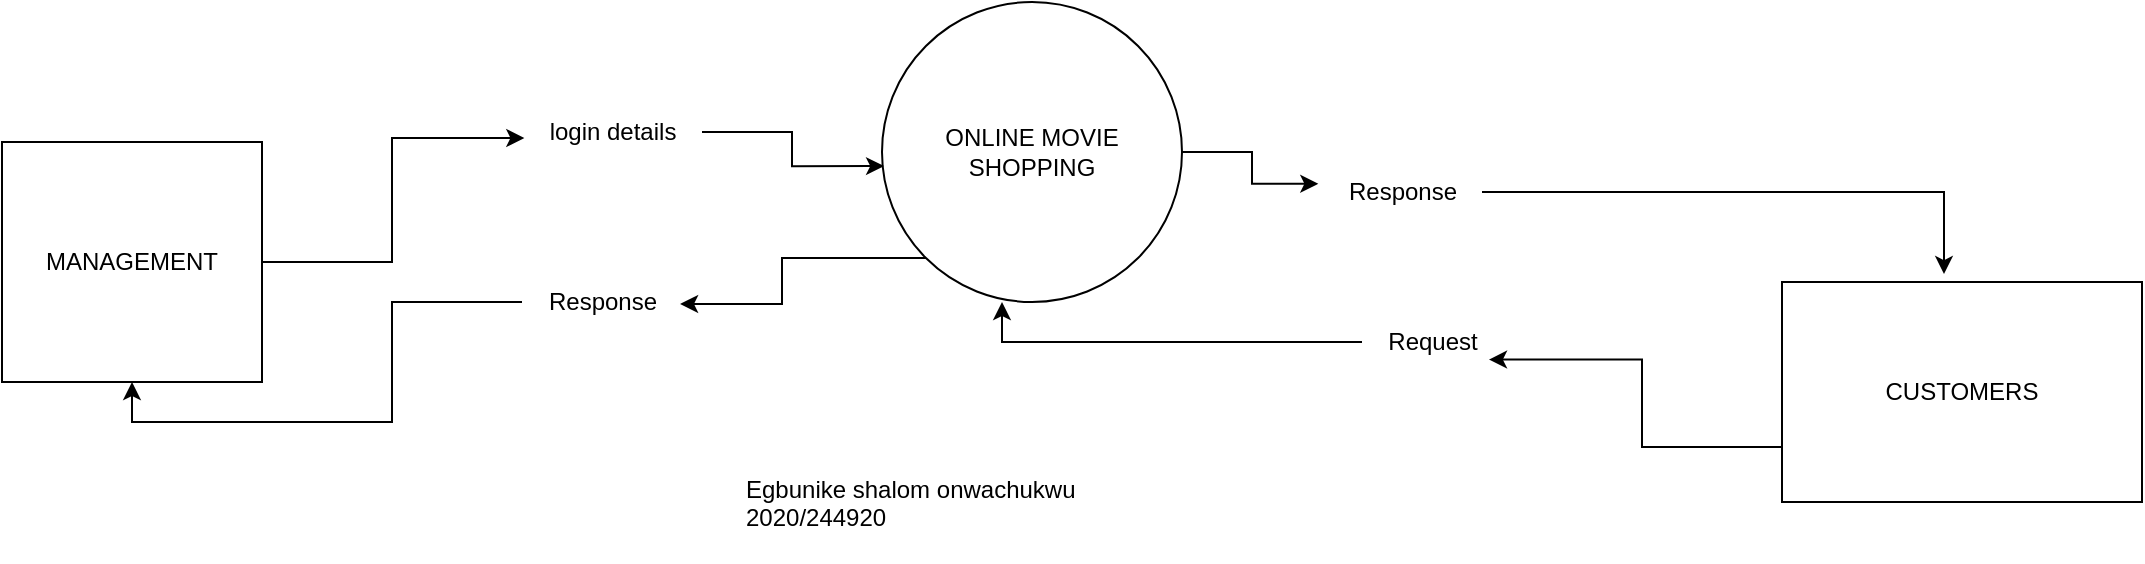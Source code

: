 <mxfile version="22.0.4" type="github">
  <diagram name="Page-1" id="oEGiXwH-ZTEXSlct65jR">
    <mxGraphModel dx="880" dy="462" grid="1" gridSize="10" guides="1" tooltips="1" connect="1" arrows="1" fold="1" page="1" pageScale="1" pageWidth="850" pageHeight="1100" math="0" shadow="0">
      <root>
        <mxCell id="0" />
        <mxCell id="1" parent="0" />
        <mxCell id="TSAgKFLIx7RcloJ4O9gl-1" value="ONLINE MOVIE SHOPPING" style="shape=ellipse;html=1;dashed=0;whiteSpace=wrap;perimeter=ellipsePerimeter;" parent="1" vertex="1">
          <mxGeometry x="490" y="120" width="150" height="150" as="geometry" />
        </mxCell>
        <mxCell id="TSAgKFLIx7RcloJ4O9gl-2" value="MANAGEMENT" style="html=1;dashed=0;whiteSpace=wrap;" parent="1" vertex="1">
          <mxGeometry x="50" y="190" width="130" height="120" as="geometry" />
        </mxCell>
        <mxCell id="TSAgKFLIx7RcloJ4O9gl-3" value="CUSTOMERS" style="html=1;dashed=0;whiteSpace=wrap;" parent="1" vertex="1">
          <mxGeometry x="940" y="260" width="180" height="110" as="geometry" />
        </mxCell>
        <mxCell id="TSAgKFLIx7RcloJ4O9gl-10" value="" style="edgeStyle=orthogonalEdgeStyle;rounded=0;orthogonalLoop=1;jettySize=auto;html=1;exitX=1;exitY=0.5;exitDx=0;exitDy=0;entryX=-0.023;entryY=0.363;entryDx=0;entryDy=0;entryPerimeter=0;" parent="1" source="TSAgKFLIx7RcloJ4O9gl-1" target="TSAgKFLIx7RcloJ4O9gl-9" edge="1">
          <mxGeometry relative="1" as="geometry">
            <mxPoint x="640" y="225" as="sourcePoint" />
            <mxPoint x="847" y="229" as="targetPoint" />
          </mxGeometry>
        </mxCell>
        <mxCell id="TSAgKFLIx7RcloJ4O9gl-9" value="Response" style="text;html=1;align=center;verticalAlign=middle;resizable=0;points=[];autosize=1;strokeColor=none;fillColor=none;" parent="1" vertex="1">
          <mxGeometry x="710" y="200" width="80" height="30" as="geometry" />
        </mxCell>
        <mxCell id="TSAgKFLIx7RcloJ4O9gl-12" value="" style="edgeStyle=orthogonalEdgeStyle;rounded=0;orthogonalLoop=1;jettySize=auto;html=1;exitX=0;exitY=0.75;exitDx=0;exitDy=0;entryX=0.907;entryY=0.793;entryDx=0;entryDy=0;entryPerimeter=0;" parent="1" source="TSAgKFLIx7RcloJ4O9gl-3" target="TSAgKFLIx7RcloJ4O9gl-11" edge="1">
          <mxGeometry relative="1" as="geometry">
            <mxPoint x="850" y="260" as="sourcePoint" />
            <mxPoint x="626" y="269" as="targetPoint" />
          </mxGeometry>
        </mxCell>
        <mxCell id="TSAgKFLIx7RcloJ4O9gl-11" value="Request" style="text;html=1;align=center;verticalAlign=middle;resizable=0;points=[];autosize=1;strokeColor=none;fillColor=none;" parent="1" vertex="1">
          <mxGeometry x="730" y="275" width="70" height="30" as="geometry" />
        </mxCell>
        <mxCell id="TSAgKFLIx7RcloJ4O9gl-16" value="" style="edgeStyle=orthogonalEdgeStyle;rounded=0;orthogonalLoop=1;jettySize=auto;html=1;exitX=1;exitY=0.5;exitDx=0;exitDy=0;entryX=0.013;entryY=0.6;entryDx=0;entryDy=0;entryPerimeter=0;" parent="1" source="TSAgKFLIx7RcloJ4O9gl-2" target="TSAgKFLIx7RcloJ4O9gl-13" edge="1">
          <mxGeometry relative="1" as="geometry">
            <mxPoint x="260" y="270" as="sourcePoint" />
            <mxPoint x="492" y="240" as="targetPoint" />
            <Array as="points" />
          </mxGeometry>
        </mxCell>
        <mxCell id="TSAgKFLIx7RcloJ4O9gl-13" value="login details" style="text;html=1;align=center;verticalAlign=middle;resizable=0;points=[];autosize=1;strokeColor=none;fillColor=none;" parent="1" vertex="1">
          <mxGeometry x="310" y="170" width="90" height="30" as="geometry" />
        </mxCell>
        <mxCell id="TSAgKFLIx7RcloJ4O9gl-17" style="edgeStyle=orthogonalEdgeStyle;rounded=0;orthogonalLoop=1;jettySize=auto;html=1;entryX=0.007;entryY=0.547;entryDx=0;entryDy=0;entryPerimeter=0;" parent="1" source="TSAgKFLIx7RcloJ4O9gl-13" target="TSAgKFLIx7RcloJ4O9gl-1" edge="1">
          <mxGeometry relative="1" as="geometry" />
        </mxCell>
        <mxCell id="xUor7C1I0Waf0apOWGZA-2" style="edgeStyle=orthogonalEdgeStyle;rounded=0;orthogonalLoop=1;jettySize=auto;html=1;entryX=0.5;entryY=1;entryDx=0;entryDy=0;" edge="1" parent="1" source="TSAgKFLIx7RcloJ4O9gl-18" target="TSAgKFLIx7RcloJ4O9gl-2">
          <mxGeometry relative="1" as="geometry" />
        </mxCell>
        <mxCell id="TSAgKFLIx7RcloJ4O9gl-18" value="Response" style="text;html=1;align=center;verticalAlign=middle;resizable=0;points=[];autosize=1;strokeColor=none;fillColor=none;" parent="1" vertex="1">
          <mxGeometry x="310" y="255" width="80" height="30" as="geometry" />
        </mxCell>
        <mxCell id="xUor7C1I0Waf0apOWGZA-5" value="Egbunike shalom onwachukwu&#xa;2020/244920" style="text;whiteSpace=wrap;" vertex="1" parent="1">
          <mxGeometry x="420" y="350" width="180" height="50" as="geometry" />
        </mxCell>
        <mxCell id="xUor7C1I0Waf0apOWGZA-6" style="edgeStyle=orthogonalEdgeStyle;rounded=0;orthogonalLoop=1;jettySize=auto;html=1;entryX=0.4;entryY=1;entryDx=0;entryDy=0;entryPerimeter=0;" edge="1" parent="1" source="TSAgKFLIx7RcloJ4O9gl-11" target="TSAgKFLIx7RcloJ4O9gl-1">
          <mxGeometry relative="1" as="geometry" />
        </mxCell>
        <mxCell id="xUor7C1I0Waf0apOWGZA-7" style="edgeStyle=orthogonalEdgeStyle;rounded=0;orthogonalLoop=1;jettySize=auto;html=1;exitX=0;exitY=1;exitDx=0;exitDy=0;entryX=0.988;entryY=0.533;entryDx=0;entryDy=0;entryPerimeter=0;" edge="1" parent="1" source="TSAgKFLIx7RcloJ4O9gl-1" target="TSAgKFLIx7RcloJ4O9gl-18">
          <mxGeometry relative="1" as="geometry" />
        </mxCell>
        <mxCell id="xUor7C1I0Waf0apOWGZA-8" style="edgeStyle=orthogonalEdgeStyle;rounded=0;orthogonalLoop=1;jettySize=auto;html=1;entryX=0.45;entryY=-0.036;entryDx=0;entryDy=0;entryPerimeter=0;" edge="1" parent="1" source="TSAgKFLIx7RcloJ4O9gl-9" target="TSAgKFLIx7RcloJ4O9gl-3">
          <mxGeometry relative="1" as="geometry" />
        </mxCell>
      </root>
    </mxGraphModel>
  </diagram>
</mxfile>
